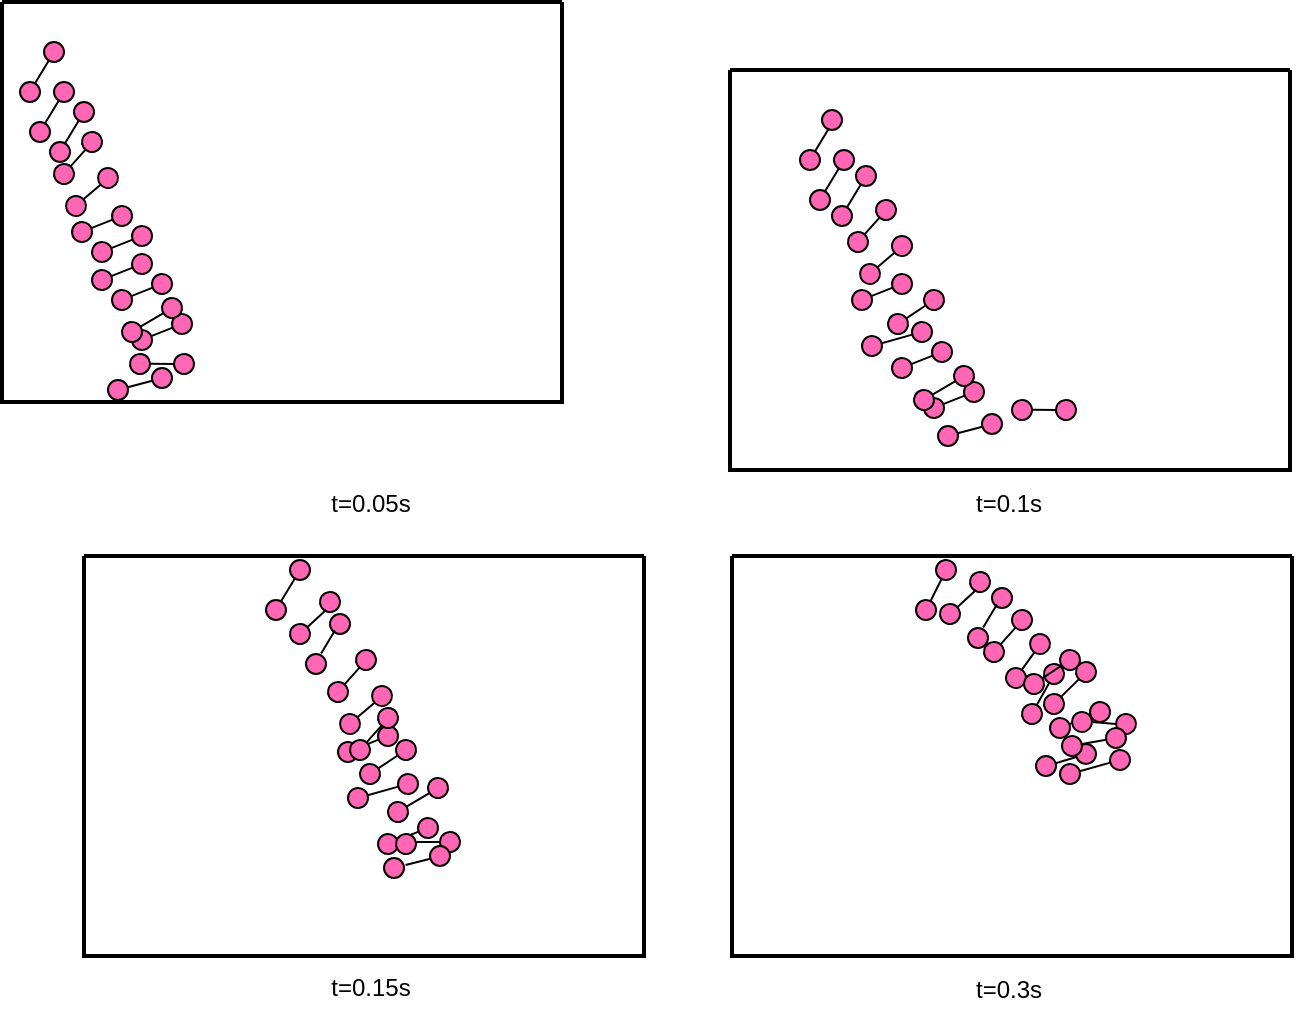 <mxfile version="20.8.3" type="github">
  <diagram id="im9GRIwv_YHFmb2RO8RA" name="第 1 页">
    <mxGraphModel dx="1180" dy="720" grid="0" gridSize="10" guides="1" tooltips="1" connect="1" arrows="1" fold="1" page="1" pageScale="1" pageWidth="827" pageHeight="1169" math="0" shadow="0">
      <root>
        <mxCell id="0" />
        <mxCell id="1" parent="0" />
        <mxCell id="-rISn7PbRb6-R7wNObkJ-123" value="" style="swimlane;startSize=0;strokeWidth=2;" parent="1" vertex="1">
          <mxGeometry x="117" y="523" width="280" height="200" as="geometry">
            <mxRectangle x="120" y="280" width="50" height="40" as="alternateBounds" />
          </mxGeometry>
        </mxCell>
        <mxCell id="-rISn7PbRb6-R7wNObkJ-124" value="" style="group;rotation=40;" parent="-rISn7PbRb6-R7wNObkJ-123" vertex="1" connectable="0">
          <mxGeometry x="142" y="103" width="20" height="30" as="geometry" />
        </mxCell>
        <mxCell id="-rISn7PbRb6-R7wNObkJ-125" value="" style="ellipse;whiteSpace=wrap;html=1;aspect=fixed;fillColor=#FF66B3;rotation=40;" parent="-rISn7PbRb6-R7wNObkJ-124" vertex="1">
          <mxGeometry x="15" y="6" width="10" height="10" as="geometry" />
        </mxCell>
        <mxCell id="-rISn7PbRb6-R7wNObkJ-126" value="" style="ellipse;whiteSpace=wrap;html=1;aspect=fixed;fillColor=#FF66B3;rotation=40;" parent="-rISn7PbRb6-R7wNObkJ-124" vertex="1">
          <mxGeometry x="-10" y="13" width="10" height="10" as="geometry" />
        </mxCell>
        <mxCell id="-rISn7PbRb6-R7wNObkJ-127" value="" style="endArrow=none;html=1;rounded=0;startArrow=none;" parent="-rISn7PbRb6-R7wNObkJ-124" source="-rISn7PbRb6-R7wNObkJ-126" target="-rISn7PbRb6-R7wNObkJ-125" edge="1">
          <mxGeometry width="50" height="50" relative="1" as="geometry">
            <mxPoint x="-33" y="51" as="sourcePoint" />
            <mxPoint x="37" y="44" as="targetPoint" />
          </mxGeometry>
        </mxCell>
        <mxCell id="-rISn7PbRb6-R7wNObkJ-128" value="" style="group;rotation=40;" parent="-rISn7PbRb6-R7wNObkJ-124" vertex="1" connectable="0">
          <mxGeometry x="-10" y="-24" width="20" height="30" as="geometry" />
        </mxCell>
        <mxCell id="-rISn7PbRb6-R7wNObkJ-129" value="" style="ellipse;whiteSpace=wrap;html=1;aspect=fixed;fillColor=#FF66B3;rotation=40;" parent="-rISn7PbRb6-R7wNObkJ-128" vertex="1">
          <mxGeometry x="15" y="6" width="10" height="10" as="geometry" />
        </mxCell>
        <mxCell id="-rISn7PbRb6-R7wNObkJ-130" value="" style="ellipse;whiteSpace=wrap;html=1;aspect=fixed;fillColor=#FF66B3;rotation=40;" parent="-rISn7PbRb6-R7wNObkJ-128" vertex="1">
          <mxGeometry x="-5" y="14" width="10" height="10" as="geometry" />
        </mxCell>
        <mxCell id="-rISn7PbRb6-R7wNObkJ-131" value="" style="endArrow=none;html=1;rounded=0;startArrow=none;" parent="-rISn7PbRb6-R7wNObkJ-128" source="-rISn7PbRb6-R7wNObkJ-130" target="-rISn7PbRb6-R7wNObkJ-129" edge="1">
          <mxGeometry width="50" height="50" relative="1" as="geometry">
            <mxPoint x="-33" y="51" as="sourcePoint" />
            <mxPoint x="37" y="44" as="targetPoint" />
          </mxGeometry>
        </mxCell>
        <mxCell id="-rISn7PbRb6-R7wNObkJ-132" value="" style="group;rotation=20;" parent="-rISn7PbRb6-R7wNObkJ-123" vertex="1" connectable="0">
          <mxGeometry x="131" y="62" width="20" height="30" as="geometry" />
        </mxCell>
        <mxCell id="-rISn7PbRb6-R7wNObkJ-133" value="" style="ellipse;whiteSpace=wrap;html=1;aspect=fixed;fillColor=#FF66B3;rotation=20;" parent="-rISn7PbRb6-R7wNObkJ-132" vertex="1">
          <mxGeometry x="13" y="3" width="10" height="10" as="geometry" />
        </mxCell>
        <mxCell id="-rISn7PbRb6-R7wNObkJ-134" value="" style="ellipse;whiteSpace=wrap;html=1;aspect=fixed;fillColor=#FF66B3;rotation=20;" parent="-rISn7PbRb6-R7wNObkJ-132" vertex="1">
          <mxGeometry x="-3" y="17" width="10" height="10" as="geometry" />
        </mxCell>
        <mxCell id="-rISn7PbRb6-R7wNObkJ-135" value="" style="endArrow=none;html=1;rounded=0;startArrow=none;" parent="-rISn7PbRb6-R7wNObkJ-132" source="-rISn7PbRb6-R7wNObkJ-134" target="-rISn7PbRb6-R7wNObkJ-133" edge="1">
          <mxGeometry width="50" height="50" relative="1" as="geometry">
            <mxPoint x="-18" y="64" as="sourcePoint" />
            <mxPoint x="45" y="33" as="targetPoint" />
          </mxGeometry>
        </mxCell>
        <mxCell id="-rISn7PbRb6-R7wNObkJ-136" value="" style="group;rotation=15;" parent="-rISn7PbRb6-R7wNObkJ-132" vertex="1" connectable="0">
          <mxGeometry x="-7" y="-17" width="20" height="30" as="geometry" />
        </mxCell>
        <mxCell id="-rISn7PbRb6-R7wNObkJ-137" value="" style="ellipse;whiteSpace=wrap;html=1;aspect=fixed;fillColor=#FF66B3;rotation=15;" parent="-rISn7PbRb6-R7wNObkJ-136" vertex="1">
          <mxGeometry x="12" y="2" width="10" height="10" as="geometry" />
        </mxCell>
        <mxCell id="-rISn7PbRb6-R7wNObkJ-138" value="" style="ellipse;whiteSpace=wrap;html=1;aspect=fixed;fillColor=#FF66B3;rotation=15;" parent="-rISn7PbRb6-R7wNObkJ-136" vertex="1">
          <mxGeometry x="-2" y="18" width="10" height="10" as="geometry" />
        </mxCell>
        <mxCell id="-rISn7PbRb6-R7wNObkJ-139" value="" style="endArrow=none;html=1;rounded=0;startArrow=none;" parent="-rISn7PbRb6-R7wNObkJ-136" source="-rISn7PbRb6-R7wNObkJ-138" target="-rISn7PbRb6-R7wNObkJ-137" edge="1">
          <mxGeometry width="50" height="50" relative="1" as="geometry">
            <mxPoint x="-14" y="66" as="sourcePoint" />
            <mxPoint x="47" y="30" as="targetPoint" />
          </mxGeometry>
        </mxCell>
        <mxCell id="-rISn7PbRb6-R7wNObkJ-140" value="" style="group;rotation=90;" parent="-rISn7PbRb6-R7wNObkJ-123" vertex="1" connectable="0">
          <mxGeometry x="112" y="29" width="20" height="30" as="geometry" />
        </mxCell>
        <mxCell id="-rISn7PbRb6-R7wNObkJ-141" value="" style="ellipse;whiteSpace=wrap;html=1;aspect=fixed;fillColor=#FF66B3;rotation=0;" parent="-rISn7PbRb6-R7wNObkJ-140" vertex="1">
          <mxGeometry x="11" width="10" height="10" as="geometry" />
        </mxCell>
        <mxCell id="-rISn7PbRb6-R7wNObkJ-142" value="" style="ellipse;whiteSpace=wrap;html=1;aspect=fixed;fillColor=#FF66B3;rotation=0;" parent="-rISn7PbRb6-R7wNObkJ-140" vertex="1">
          <mxGeometry x="-1" y="20" width="10" height="10" as="geometry" />
        </mxCell>
        <mxCell id="-rISn7PbRb6-R7wNObkJ-143" value="" style="endArrow=none;html=1;rounded=0;startArrow=none;" parent="-rISn7PbRb6-R7wNObkJ-140" edge="1">
          <mxGeometry width="50" height="50" relative="1" as="geometry">
            <mxPoint x="6.572" y="19.713" as="sourcePoint" />
            <mxPoint x="13.428" y="8.287" as="targetPoint" />
          </mxGeometry>
        </mxCell>
        <mxCell id="-rISn7PbRb6-R7wNObkJ-144" value="" style="group;rotation=105;" parent="-rISn7PbRb6-R7wNObkJ-123" vertex="1" connectable="0">
          <mxGeometry x="49" y="1" width="20" height="30" as="geometry" />
        </mxCell>
        <mxCell id="-rISn7PbRb6-R7wNObkJ-145" value="" style="ellipse;whiteSpace=wrap;html=1;aspect=fixed;fillColor=#FF66B3;rotation=15;" parent="-rISn7PbRb6-R7wNObkJ-144" vertex="1">
          <mxGeometry x="69" y="17" width="10" height="10" as="geometry" />
        </mxCell>
        <mxCell id="-rISn7PbRb6-R7wNObkJ-146" value="" style="ellipse;whiteSpace=wrap;html=1;aspect=fixed;fillColor=#FF66B3;rotation=15;" parent="-rISn7PbRb6-R7wNObkJ-144" vertex="1">
          <mxGeometry x="54" y="33" width="10" height="10" as="geometry" />
        </mxCell>
        <mxCell id="-rISn7PbRb6-R7wNObkJ-147" value="" style="endArrow=none;html=1;rounded=0;startArrow=none;" parent="-rISn7PbRb6-R7wNObkJ-144" source="-rISn7PbRb6-R7wNObkJ-146" edge="1">
          <mxGeometry width="50" height="50" relative="1" as="geometry">
            <mxPoint x="43" y="81" as="sourcePoint" />
            <mxPoint x="72" y="26" as="targetPoint" />
          </mxGeometry>
        </mxCell>
        <mxCell id="-rISn7PbRb6-R7wNObkJ-148" value="" style="group;rotation=15;" parent="1" vertex="1" connectable="0">
          <mxGeometry x="252" y="597" width="20" height="30" as="geometry" />
        </mxCell>
        <mxCell id="-rISn7PbRb6-R7wNObkJ-149" value="" style="ellipse;whiteSpace=wrap;html=1;aspect=fixed;fillColor=#FF66B3;rotation=15;" parent="-rISn7PbRb6-R7wNObkJ-148" vertex="1">
          <mxGeometry x="12" y="2" width="10" height="10" as="geometry" />
        </mxCell>
        <mxCell id="-rISn7PbRb6-R7wNObkJ-150" value="" style="ellipse;whiteSpace=wrap;html=1;aspect=fixed;fillColor=#FF66B3;rotation=15;" parent="-rISn7PbRb6-R7wNObkJ-148" vertex="1">
          <mxGeometry x="-2" y="18" width="10" height="10" as="geometry" />
        </mxCell>
        <mxCell id="-rISn7PbRb6-R7wNObkJ-151" value="" style="endArrow=none;html=1;rounded=0;startArrow=none;" parent="-rISn7PbRb6-R7wNObkJ-148" source="-rISn7PbRb6-R7wNObkJ-150" target="-rISn7PbRb6-R7wNObkJ-149" edge="1">
          <mxGeometry width="50" height="50" relative="1" as="geometry">
            <mxPoint x="-14" y="66" as="sourcePoint" />
            <mxPoint x="47" y="30" as="targetPoint" />
          </mxGeometry>
        </mxCell>
        <mxCell id="-rISn7PbRb6-R7wNObkJ-152" value="" style="group;rotation=30;" parent="1" vertex="1" connectable="0">
          <mxGeometry x="259" y="611" width="20" height="30" as="geometry" />
        </mxCell>
        <mxCell id="-rISn7PbRb6-R7wNObkJ-153" value="" style="ellipse;whiteSpace=wrap;html=1;aspect=fixed;fillColor=#FF66B3;rotation=30;" parent="-rISn7PbRb6-R7wNObkJ-152" vertex="1">
          <mxGeometry x="14" y="4" width="10" height="10" as="geometry" />
        </mxCell>
        <mxCell id="-rISn7PbRb6-R7wNObkJ-154" value="" style="ellipse;whiteSpace=wrap;html=1;aspect=fixed;fillColor=#FF66B3;rotation=30;" parent="-rISn7PbRb6-R7wNObkJ-152" vertex="1">
          <mxGeometry x="-4" y="16" width="10" height="10" as="geometry" />
        </mxCell>
        <mxCell id="-rISn7PbRb6-R7wNObkJ-155" value="" style="endArrow=none;html=1;rounded=0;startArrow=none;" parent="-rISn7PbRb6-R7wNObkJ-152" source="-rISn7PbRb6-R7wNObkJ-154" target="-rISn7PbRb6-R7wNObkJ-153" edge="1">
          <mxGeometry width="50" height="50" relative="1" as="geometry">
            <mxPoint x="-26" y="58" as="sourcePoint" />
            <mxPoint x="42" y="39" as="targetPoint" />
          </mxGeometry>
        </mxCell>
        <mxCell id="-rISn7PbRb6-R7wNObkJ-156" value="" style="group;rotation=40;" parent="1" vertex="1" connectable="0">
          <mxGeometry x="210" y="648" width="20" height="56" as="geometry" />
        </mxCell>
        <mxCell id="-rISn7PbRb6-R7wNObkJ-157" value="" style="ellipse;whiteSpace=wrap;html=1;aspect=fixed;fillColor=#FF66B3;rotation=40;" parent="-rISn7PbRb6-R7wNObkJ-156" vertex="1">
          <mxGeometry x="74" y="6" width="10" height="10" as="geometry" />
        </mxCell>
        <mxCell id="-rISn7PbRb6-R7wNObkJ-158" value="" style="ellipse;whiteSpace=wrap;html=1;aspect=fixed;fillColor=#FF66B3;rotation=40;" parent="-rISn7PbRb6-R7wNObkJ-156" vertex="1">
          <mxGeometry x="54" y="14" width="10" height="10" as="geometry" />
        </mxCell>
        <mxCell id="-rISn7PbRb6-R7wNObkJ-159" value="" style="endArrow=none;html=1;rounded=0;startArrow=none;" parent="-rISn7PbRb6-R7wNObkJ-156" source="-rISn7PbRb6-R7wNObkJ-158" target="-rISn7PbRb6-R7wNObkJ-157" edge="1">
          <mxGeometry width="50" height="50" relative="1" as="geometry">
            <mxPoint x="26" y="51" as="sourcePoint" />
            <mxPoint x="96" y="44" as="targetPoint" />
          </mxGeometry>
        </mxCell>
        <mxCell id="-rISn7PbRb6-R7wNObkJ-160" value="" style="group;rotation=60;" parent="-rISn7PbRb6-R7wNObkJ-156" vertex="1" connectable="0">
          <mxGeometry x="42" y="3" width="20" height="40" as="geometry" />
        </mxCell>
        <mxCell id="-rISn7PbRb6-R7wNObkJ-161" value="" style="ellipse;whiteSpace=wrap;html=1;aspect=fixed;fillColor=#FF66B3;rotation=60;" parent="-rISn7PbRb6-R7wNObkJ-160" vertex="1">
          <mxGeometry x="43" y="10" width="10" height="10" as="geometry" />
        </mxCell>
        <mxCell id="-rISn7PbRb6-R7wNObkJ-162" value="" style="ellipse;whiteSpace=wrap;html=1;aspect=fixed;fillColor=#FF66B3;rotation=60;" parent="-rISn7PbRb6-R7wNObkJ-160" vertex="1">
          <mxGeometry x="21" y="11" width="10" height="10" as="geometry" />
        </mxCell>
        <mxCell id="-rISn7PbRb6-R7wNObkJ-163" value="" style="endArrow=none;html=1;rounded=0;startArrow=none;" parent="-rISn7PbRb6-R7wNObkJ-160" edge="1">
          <mxGeometry width="50" height="50" relative="1" as="geometry">
            <mxPoint x="31.0" y="14.978" as="sourcePoint" />
            <mxPoint x="43.0" y="14.994" as="targetPoint" />
          </mxGeometry>
        </mxCell>
        <mxCell id="-rISn7PbRb6-R7wNObkJ-164" value="" style="group;rotation=135;" parent="-rISn7PbRb6-R7wNObkJ-160" vertex="1" connectable="0">
          <mxGeometry x="-11" y="10" width="20" height="30" as="geometry" />
        </mxCell>
        <mxCell id="-rISn7PbRb6-R7wNObkJ-165" value="" style="ellipse;whiteSpace=wrap;html=1;aspect=fixed;fillColor=#FF66B3;rotation=45;" parent="-rISn7PbRb6-R7wNObkJ-164" vertex="1">
          <mxGeometry x="49" y="7" width="10" height="10" as="geometry" />
        </mxCell>
        <mxCell id="-rISn7PbRb6-R7wNObkJ-166" value="" style="ellipse;whiteSpace=wrap;html=1;aspect=fixed;fillColor=#FF66B3;rotation=45;" parent="-rISn7PbRb6-R7wNObkJ-164" vertex="1">
          <mxGeometry x="26" y="13" width="10" height="10" as="geometry" />
        </mxCell>
        <mxCell id="-rISn7PbRb6-R7wNObkJ-167" value="" style="endArrow=none;html=1;rounded=0;startArrow=none;" parent="-rISn7PbRb6-R7wNObkJ-164" target="-rISn7PbRb6-R7wNObkJ-165" edge="1">
          <mxGeometry width="50" height="50" relative="1" as="geometry">
            <mxPoint x="36.783" y="16.544" as="sourcePoint" />
            <mxPoint x="67" y="46" as="targetPoint" />
          </mxGeometry>
        </mxCell>
        <mxCell id="-rISn7PbRb6-R7wNObkJ-168" value="" style="group;rotation=120;" parent="-rISn7PbRb6-R7wNObkJ-156" vertex="1" connectable="0">
          <mxGeometry x="64" y="-18" width="20" height="30" as="geometry" />
        </mxCell>
        <mxCell id="-rISn7PbRb6-R7wNObkJ-169" value="" style="ellipse;whiteSpace=wrap;html=1;aspect=fixed;fillColor=#FF66B3;rotation=30;" parent="-rISn7PbRb6-R7wNObkJ-168" vertex="1">
          <mxGeometry x="15" y="4" width="10" height="10" as="geometry" />
        </mxCell>
        <mxCell id="-rISn7PbRb6-R7wNObkJ-170" value="" style="ellipse;whiteSpace=wrap;html=1;aspect=fixed;fillColor=#FF66B3;rotation=30;" parent="-rISn7PbRb6-R7wNObkJ-168" vertex="1">
          <mxGeometry x="-5" y="16" width="10" height="10" as="geometry" />
        </mxCell>
        <mxCell id="-rISn7PbRb6-R7wNObkJ-171" value="" style="endArrow=none;html=1;rounded=0;startArrow=none;" parent="-rISn7PbRb6-R7wNObkJ-168" source="-rISn7PbRb6-R7wNObkJ-170" target="-rISn7PbRb6-R7wNObkJ-169" edge="1">
          <mxGeometry width="50" height="50" relative="1" as="geometry">
            <mxPoint x="-26" y="58" as="sourcePoint" />
            <mxPoint x="41" y="39" as="targetPoint" />
          </mxGeometry>
        </mxCell>
        <mxCell id="-rISn7PbRb6-R7wNObkJ-172" value="" style="group;rotation=90;" parent="1" vertex="1" connectable="0">
          <mxGeometry x="209" y="525" width="20" height="30" as="geometry" />
        </mxCell>
        <mxCell id="-rISn7PbRb6-R7wNObkJ-173" value="" style="ellipse;whiteSpace=wrap;html=1;aspect=fixed;fillColor=#FF66B3;rotation=0;" parent="-rISn7PbRb6-R7wNObkJ-172" vertex="1">
          <mxGeometry x="11" width="10" height="10" as="geometry" />
        </mxCell>
        <mxCell id="-rISn7PbRb6-R7wNObkJ-174" value="" style="ellipse;whiteSpace=wrap;html=1;aspect=fixed;fillColor=#FF66B3;rotation=0;" parent="-rISn7PbRb6-R7wNObkJ-172" vertex="1">
          <mxGeometry x="-1" y="20" width="10" height="10" as="geometry" />
        </mxCell>
        <mxCell id="-rISn7PbRb6-R7wNObkJ-175" value="" style="endArrow=none;html=1;rounded=0;startArrow=none;" parent="-rISn7PbRb6-R7wNObkJ-172" source="-rISn7PbRb6-R7wNObkJ-174" target="-rISn7PbRb6-R7wNObkJ-173" edge="1">
          <mxGeometry width="50" height="50" relative="1" as="geometry">
            <mxPoint y="70" as="sourcePoint" />
            <mxPoint x="49" y="20" as="targetPoint" />
          </mxGeometry>
        </mxCell>
        <mxCell id="-rISn7PbRb6-R7wNObkJ-233" value="" style="swimlane;startSize=0;strokeWidth=2;" parent="1" vertex="1">
          <mxGeometry x="441" y="523" width="280" height="200" as="geometry">
            <mxRectangle x="120" y="280" width="50" height="40" as="alternateBounds" />
          </mxGeometry>
        </mxCell>
        <mxCell id="-rISn7PbRb6-R7wNObkJ-234" value="" style="group;rotation=40;" parent="-rISn7PbRb6-R7wNObkJ-233" vertex="1" connectable="0">
          <mxGeometry x="174" y="91" width="20" height="30" as="geometry" />
        </mxCell>
        <mxCell id="-rISn7PbRb6-R7wNObkJ-235" value="" style="ellipse;whiteSpace=wrap;html=1;aspect=fixed;fillColor=#FF66B3;rotation=40;" parent="-rISn7PbRb6-R7wNObkJ-234" vertex="1">
          <mxGeometry x="15" y="6" width="10" height="10" as="geometry" />
        </mxCell>
        <mxCell id="-rISn7PbRb6-R7wNObkJ-236" value="" style="ellipse;whiteSpace=wrap;html=1;aspect=fixed;fillColor=#FF66B3;rotation=40;" parent="-rISn7PbRb6-R7wNObkJ-234" vertex="1">
          <mxGeometry x="-10" y="13" width="10" height="10" as="geometry" />
        </mxCell>
        <mxCell id="-rISn7PbRb6-R7wNObkJ-237" value="" style="endArrow=none;html=1;rounded=0;startArrow=none;" parent="-rISn7PbRb6-R7wNObkJ-234" source="-rISn7PbRb6-R7wNObkJ-236" target="-rISn7PbRb6-R7wNObkJ-235" edge="1">
          <mxGeometry width="50" height="50" relative="1" as="geometry">
            <mxPoint x="-33" y="51" as="sourcePoint" />
            <mxPoint x="37" y="44" as="targetPoint" />
          </mxGeometry>
        </mxCell>
        <mxCell id="-rISn7PbRb6-R7wNObkJ-238" value="" style="group;rotation=40;" parent="-rISn7PbRb6-R7wNObkJ-234" vertex="1" connectable="0">
          <mxGeometry x="-10" y="-24" width="20" height="30" as="geometry" />
        </mxCell>
        <mxCell id="-rISn7PbRb6-R7wNObkJ-239" value="" style="ellipse;whiteSpace=wrap;html=1;aspect=fixed;fillColor=#FF66B3;rotation=40;" parent="-rISn7PbRb6-R7wNObkJ-238" vertex="1">
          <mxGeometry x="15" y="6" width="10" height="10" as="geometry" />
        </mxCell>
        <mxCell id="-rISn7PbRb6-R7wNObkJ-240" value="" style="ellipse;whiteSpace=wrap;html=1;aspect=fixed;fillColor=#FF66B3;rotation=40;" parent="-rISn7PbRb6-R7wNObkJ-238" vertex="1">
          <mxGeometry x="-5" y="14" width="10" height="10" as="geometry" />
        </mxCell>
        <mxCell id="-rISn7PbRb6-R7wNObkJ-241" value="" style="endArrow=none;html=1;rounded=0;startArrow=none;" parent="-rISn7PbRb6-R7wNObkJ-238" source="-rISn7PbRb6-R7wNObkJ-240" target="-rISn7PbRb6-R7wNObkJ-239" edge="1">
          <mxGeometry width="50" height="50" relative="1" as="geometry">
            <mxPoint x="-33" y="51" as="sourcePoint" />
            <mxPoint x="37" y="44" as="targetPoint" />
          </mxGeometry>
        </mxCell>
        <mxCell id="-rISn7PbRb6-R7wNObkJ-242" value="" style="group;rotation=20;" parent="-rISn7PbRb6-R7wNObkJ-233" vertex="1" connectable="0">
          <mxGeometry x="133" y="43" width="20" height="30" as="geometry" />
        </mxCell>
        <mxCell id="-rISn7PbRb6-R7wNObkJ-243" value="" style="ellipse;whiteSpace=wrap;html=1;aspect=fixed;fillColor=#FF66B3;rotation=20;" parent="-rISn7PbRb6-R7wNObkJ-242" vertex="1">
          <mxGeometry x="16" y="-4" width="10" height="10" as="geometry" />
        </mxCell>
        <mxCell id="-rISn7PbRb6-R7wNObkJ-244" value="" style="ellipse;whiteSpace=wrap;html=1;aspect=fixed;fillColor=#FF66B3;rotation=20;" parent="-rISn7PbRb6-R7wNObkJ-242" vertex="1">
          <mxGeometry x="4" y="13" width="10" height="10" as="geometry" />
        </mxCell>
        <mxCell id="-rISn7PbRb6-R7wNObkJ-245" value="" style="endArrow=none;html=1;rounded=0;startArrow=none;" parent="-rISn7PbRb6-R7wNObkJ-242" source="-rISn7PbRb6-R7wNObkJ-244" target="-rISn7PbRb6-R7wNObkJ-243" edge="1">
          <mxGeometry width="50" height="50" relative="1" as="geometry">
            <mxPoint x="-18" y="64" as="sourcePoint" />
            <mxPoint x="45" y="33" as="targetPoint" />
          </mxGeometry>
        </mxCell>
        <mxCell id="-rISn7PbRb6-R7wNObkJ-246" value="" style="group;rotation=15;" parent="-rISn7PbRb6-R7wNObkJ-242" vertex="1" connectable="0">
          <mxGeometry x="-5" y="-18" width="20" height="30" as="geometry" />
        </mxCell>
        <mxCell id="-rISn7PbRb6-R7wNObkJ-247" value="" style="ellipse;whiteSpace=wrap;html=1;aspect=fixed;fillColor=#FF66B3;rotation=15;" parent="-rISn7PbRb6-R7wNObkJ-246" vertex="1">
          <mxGeometry x="12" y="2" width="10" height="10" as="geometry" />
        </mxCell>
        <mxCell id="-rISn7PbRb6-R7wNObkJ-248" value="" style="ellipse;whiteSpace=wrap;html=1;aspect=fixed;fillColor=#FF66B3;rotation=15;" parent="-rISn7PbRb6-R7wNObkJ-246" vertex="1">
          <mxGeometry x="-2" y="18" width="10" height="10" as="geometry" />
        </mxCell>
        <mxCell id="-rISn7PbRb6-R7wNObkJ-249" value="" style="endArrow=none;html=1;rounded=0;startArrow=none;" parent="-rISn7PbRb6-R7wNObkJ-246" source="-rISn7PbRb6-R7wNObkJ-248" target="-rISn7PbRb6-R7wNObkJ-247" edge="1">
          <mxGeometry width="50" height="50" relative="1" as="geometry">
            <mxPoint x="-14" y="66" as="sourcePoint" />
            <mxPoint x="47" y="30" as="targetPoint" />
          </mxGeometry>
        </mxCell>
        <mxCell id="-rISn7PbRb6-R7wNObkJ-250" value="" style="group;rotation=90;" parent="-rISn7PbRb6-R7wNObkJ-233" vertex="1" connectable="0">
          <mxGeometry x="119" y="16" width="20" height="30" as="geometry" />
        </mxCell>
        <mxCell id="-rISn7PbRb6-R7wNObkJ-251" value="" style="ellipse;whiteSpace=wrap;html=1;aspect=fixed;fillColor=#FF66B3;rotation=0;" parent="-rISn7PbRb6-R7wNObkJ-250" vertex="1">
          <mxGeometry x="11" width="10" height="10" as="geometry" />
        </mxCell>
        <mxCell id="-rISn7PbRb6-R7wNObkJ-252" value="" style="ellipse;whiteSpace=wrap;html=1;aspect=fixed;fillColor=#FF66B3;rotation=0;" parent="-rISn7PbRb6-R7wNObkJ-250" vertex="1">
          <mxGeometry x="-1" y="20" width="10" height="10" as="geometry" />
        </mxCell>
        <mxCell id="-rISn7PbRb6-R7wNObkJ-253" value="" style="endArrow=none;html=1;rounded=0;startArrow=none;" parent="-rISn7PbRb6-R7wNObkJ-250" edge="1">
          <mxGeometry width="50" height="50" relative="1" as="geometry">
            <mxPoint x="6.572" y="19.713" as="sourcePoint" />
            <mxPoint x="13.428" y="8.287" as="targetPoint" />
          </mxGeometry>
        </mxCell>
        <mxCell id="-rISn7PbRb6-R7wNObkJ-254" value="" style="group;rotation=105;" parent="-rISn7PbRb6-R7wNObkJ-233" vertex="1" connectable="0">
          <mxGeometry x="50" y="-9" width="20" height="30" as="geometry" />
        </mxCell>
        <mxCell id="-rISn7PbRb6-R7wNObkJ-255" value="" style="ellipse;whiteSpace=wrap;html=1;aspect=fixed;fillColor=#FF66B3;rotation=15;" parent="-rISn7PbRb6-R7wNObkJ-254" vertex="1">
          <mxGeometry x="69" y="17" width="10" height="10" as="geometry" />
        </mxCell>
        <mxCell id="-rISn7PbRb6-R7wNObkJ-256" value="" style="ellipse;whiteSpace=wrap;html=1;aspect=fixed;fillColor=#FF66B3;rotation=15;" parent="-rISn7PbRb6-R7wNObkJ-254" vertex="1">
          <mxGeometry x="54" y="33" width="10" height="10" as="geometry" />
        </mxCell>
        <mxCell id="-rISn7PbRb6-R7wNObkJ-257" value="" style="endArrow=none;html=1;rounded=0;startArrow=none;" parent="-rISn7PbRb6-R7wNObkJ-254" source="-rISn7PbRb6-R7wNObkJ-256" edge="1">
          <mxGeometry width="50" height="50" relative="1" as="geometry">
            <mxPoint x="43" y="81" as="sourcePoint" />
            <mxPoint x="72" y="26" as="targetPoint" />
          </mxGeometry>
        </mxCell>
        <mxCell id="-rISn7PbRb6-R7wNObkJ-258" value="" style="group;rotation=15;" parent="1" vertex="1" connectable="0">
          <mxGeometry x="574" y="595" width="20" height="30" as="geometry" />
        </mxCell>
        <mxCell id="-rISn7PbRb6-R7wNObkJ-259" value="" style="ellipse;whiteSpace=wrap;html=1;aspect=fixed;fillColor=#FF66B3;rotation=15;" parent="-rISn7PbRb6-R7wNObkJ-258" vertex="1">
          <mxGeometry x="12" y="2" width="10" height="10" as="geometry" />
        </mxCell>
        <mxCell id="-rISn7PbRb6-R7wNObkJ-260" value="" style="ellipse;whiteSpace=wrap;html=1;aspect=fixed;fillColor=#FF66B3;rotation=15;" parent="-rISn7PbRb6-R7wNObkJ-258" vertex="1">
          <mxGeometry x="23" y="-18" width="10" height="10" as="geometry" />
        </mxCell>
        <mxCell id="-rISn7PbRb6-R7wNObkJ-261" value="" style="endArrow=none;html=1;rounded=0;startArrow=none;" parent="-rISn7PbRb6-R7wNObkJ-258" source="-rISn7PbRb6-R7wNObkJ-260" target="-rISn7PbRb6-R7wNObkJ-259" edge="1">
          <mxGeometry width="50" height="50" relative="1" as="geometry">
            <mxPoint x="-14" y="66" as="sourcePoint" />
            <mxPoint x="47" y="30" as="targetPoint" />
          </mxGeometry>
        </mxCell>
        <mxCell id="-rISn7PbRb6-R7wNObkJ-262" value="" style="group;rotation=30;" parent="1" vertex="1" connectable="0">
          <mxGeometry x="591" y="566" width="20" height="30" as="geometry" />
        </mxCell>
        <mxCell id="-rISn7PbRb6-R7wNObkJ-263" value="" style="ellipse;whiteSpace=wrap;html=1;aspect=fixed;fillColor=#FF66B3;rotation=30;" parent="-rISn7PbRb6-R7wNObkJ-262" vertex="1">
          <mxGeometry x="14" y="4" width="10" height="10" as="geometry" />
        </mxCell>
        <mxCell id="-rISn7PbRb6-R7wNObkJ-264" value="" style="ellipse;whiteSpace=wrap;html=1;aspect=fixed;fillColor=#FF66B3;rotation=30;" parent="-rISn7PbRb6-R7wNObkJ-262" vertex="1">
          <mxGeometry x="-4" y="16" width="10" height="10" as="geometry" />
        </mxCell>
        <mxCell id="-rISn7PbRb6-R7wNObkJ-265" value="" style="endArrow=none;html=1;rounded=0;startArrow=none;" parent="-rISn7PbRb6-R7wNObkJ-262" source="-rISn7PbRb6-R7wNObkJ-264" target="-rISn7PbRb6-R7wNObkJ-263" edge="1">
          <mxGeometry width="50" height="50" relative="1" as="geometry">
            <mxPoint x="-26" y="58" as="sourcePoint" />
            <mxPoint x="42" y="39" as="targetPoint" />
          </mxGeometry>
        </mxCell>
        <mxCell id="-rISn7PbRb6-R7wNObkJ-266" value="" style="group;rotation=45;" parent="1" vertex="1" connectable="0">
          <mxGeometry x="538" y="605" width="20" height="56" as="geometry" />
        </mxCell>
        <mxCell id="-rISn7PbRb6-R7wNObkJ-267" value="" style="ellipse;whiteSpace=wrap;html=1;aspect=fixed;fillColor=#FF66B3;rotation=45;" parent="-rISn7PbRb6-R7wNObkJ-266" vertex="1">
          <mxGeometry x="75" y="12" width="10" height="10" as="geometry" />
        </mxCell>
        <mxCell id="-rISn7PbRb6-R7wNObkJ-268" value="" style="ellipse;whiteSpace=wrap;html=1;aspect=fixed;fillColor=#FF66B3;rotation=45;" parent="-rISn7PbRb6-R7wNObkJ-266" vertex="1">
          <mxGeometry x="55" y="18" width="10" height="10" as="geometry" />
        </mxCell>
        <mxCell id="-rISn7PbRb6-R7wNObkJ-269" value="" style="endArrow=none;html=1;rounded=0;startArrow=none;" parent="-rISn7PbRb6-R7wNObkJ-266" source="-rISn7PbRb6-R7wNObkJ-268" target="-rISn7PbRb6-R7wNObkJ-267" edge="1">
          <mxGeometry width="50" height="50" relative="1" as="geometry">
            <mxPoint x="24" y="52" as="sourcePoint" />
            <mxPoint x="94" y="51" as="targetPoint" />
          </mxGeometry>
        </mxCell>
        <mxCell id="-rISn7PbRb6-R7wNObkJ-270" value="" style="group;rotation=65;" parent="-rISn7PbRb6-R7wNObkJ-266" vertex="1" connectable="0">
          <mxGeometry x="52" y="-16" width="20" height="40" as="geometry" />
        </mxCell>
        <mxCell id="-rISn7PbRb6-R7wNObkJ-271" value="" style="ellipse;whiteSpace=wrap;html=1;aspect=fixed;fillColor=#FF66B3;rotation=65;" parent="-rISn7PbRb6-R7wNObkJ-270" vertex="1">
          <mxGeometry x="43" y="13" width="10" height="10" as="geometry" />
        </mxCell>
        <mxCell id="-rISn7PbRb6-R7wNObkJ-272" value="" style="ellipse;whiteSpace=wrap;html=1;aspect=fixed;fillColor=#FF66B3;rotation=65;" parent="-rISn7PbRb6-R7wNObkJ-270" vertex="1">
          <mxGeometry x="21" y="12" width="10" height="10" as="geometry" />
        </mxCell>
        <mxCell id="-rISn7PbRb6-R7wNObkJ-273" value="" style="endArrow=none;html=1;rounded=0;startArrow=none;" parent="-rISn7PbRb6-R7wNObkJ-270" edge="1">
          <mxGeometry width="50" height="50" relative="1" as="geometry">
            <mxPoint x="31" y="17" as="sourcePoint" />
            <mxPoint x="43" y="18" as="targetPoint" />
          </mxGeometry>
        </mxCell>
        <mxCell id="-rISn7PbRb6-R7wNObkJ-274" value="" style="group;rotation=140;" parent="-rISn7PbRb6-R7wNObkJ-270" vertex="1" connectable="0">
          <mxGeometry x="-11" y="9" width="20" height="30" as="geometry" />
        </mxCell>
        <mxCell id="-rISn7PbRb6-R7wNObkJ-275" value="" style="ellipse;whiteSpace=wrap;html=1;aspect=fixed;fillColor=#FF66B3;rotation=50;" parent="-rISn7PbRb6-R7wNObkJ-274" vertex="1">
          <mxGeometry x="49" y="11" width="10" height="10" as="geometry" />
        </mxCell>
        <mxCell id="-rISn7PbRb6-R7wNObkJ-276" value="" style="ellipse;whiteSpace=wrap;html=1;aspect=fixed;fillColor=#FF66B3;rotation=50;" parent="-rISn7PbRb6-R7wNObkJ-274" vertex="1">
          <mxGeometry x="27" y="15" width="10" height="10" as="geometry" />
        </mxCell>
        <mxCell id="-rISn7PbRb6-R7wNObkJ-277" value="" style="endArrow=none;html=1;rounded=0;startArrow=none;" parent="-rISn7PbRb6-R7wNObkJ-274" target="-rISn7PbRb6-R7wNObkJ-275" edge="1">
          <mxGeometry width="50" height="50" relative="1" as="geometry">
            <mxPoint x="37" y="19" as="sourcePoint" />
            <mxPoint x="63" y="51" as="targetPoint" />
          </mxGeometry>
        </mxCell>
        <mxCell id="-rISn7PbRb6-R7wNObkJ-278" value="" style="group;rotation=105;" parent="-rISn7PbRb6-R7wNObkJ-266" vertex="1" connectable="0">
          <mxGeometry x="62" y="-31" width="20" height="30" as="geometry" />
        </mxCell>
        <mxCell id="-rISn7PbRb6-R7wNObkJ-279" value="" style="ellipse;whiteSpace=wrap;html=1;aspect=fixed;fillColor=#FF66B3;rotation=15;" parent="-rISn7PbRb6-R7wNObkJ-278" vertex="1">
          <mxGeometry x="13" y="2" width="10" height="10" as="geometry" />
        </mxCell>
        <mxCell id="-rISn7PbRb6-R7wNObkJ-280" value="" style="ellipse;whiteSpace=wrap;html=1;aspect=fixed;fillColor=#FF66B3;rotation=15;" parent="-rISn7PbRb6-R7wNObkJ-278" vertex="1">
          <mxGeometry x="-3" y="18" width="10" height="10" as="geometry" />
        </mxCell>
        <mxCell id="-rISn7PbRb6-R7wNObkJ-281" value="" style="endArrow=none;html=1;rounded=0;startArrow=none;" parent="-rISn7PbRb6-R7wNObkJ-278" source="-rISn7PbRb6-R7wNObkJ-280" target="-rISn7PbRb6-R7wNObkJ-279" edge="1">
          <mxGeometry width="50" height="50" relative="1" as="geometry">
            <mxPoint x="-14" y="66" as="sourcePoint" />
            <mxPoint x="46" y="30" as="targetPoint" />
          </mxGeometry>
        </mxCell>
        <mxCell id="-rISn7PbRb6-R7wNObkJ-282" value="" style="group;rotation=85;" parent="1" vertex="1" connectable="0">
          <mxGeometry x="533" y="525" width="20" height="30" as="geometry" />
        </mxCell>
        <mxCell id="-rISn7PbRb6-R7wNObkJ-283" value="" style="ellipse;whiteSpace=wrap;html=1;aspect=fixed;fillColor=#FF66B3;rotation=-5;" parent="-rISn7PbRb6-R7wNObkJ-282" vertex="1">
          <mxGeometry x="10" width="10" height="10" as="geometry" />
        </mxCell>
        <mxCell id="-rISn7PbRb6-R7wNObkJ-284" value="" style="ellipse;whiteSpace=wrap;html=1;aspect=fixed;fillColor=#FF66B3;rotation=-5;" parent="-rISn7PbRb6-R7wNObkJ-282" vertex="1">
          <mxGeometry y="20" width="10" height="10" as="geometry" />
        </mxCell>
        <mxCell id="-rISn7PbRb6-R7wNObkJ-285" value="" style="endArrow=none;html=1;rounded=0;startArrow=none;" parent="-rISn7PbRb6-R7wNObkJ-282" source="-rISn7PbRb6-R7wNObkJ-284" target="-rISn7PbRb6-R7wNObkJ-283" edge="1">
          <mxGeometry width="50" height="50" relative="1" as="geometry">
            <mxPoint x="5" y="71" as="sourcePoint" />
            <mxPoint x="49" y="17" as="targetPoint" />
          </mxGeometry>
        </mxCell>
        <mxCell id="-rISn7PbRb6-R7wNObkJ-286" value="t=0.05s" style="text;html=1;align=center;verticalAlign=middle;resizable=0;points=[];autosize=1;strokeColor=none;fillColor=none;" parent="1" vertex="1">
          <mxGeometry x="230" y="482" width="60" height="30" as="geometry" />
        </mxCell>
        <mxCell id="-rISn7PbRb6-R7wNObkJ-287" value="t=0.1s" style="text;html=1;align=center;verticalAlign=middle;resizable=0;points=[];autosize=1;strokeColor=none;fillColor=none;" parent="1" vertex="1">
          <mxGeometry x="549" y="482" width="60" height="30" as="geometry" />
        </mxCell>
        <mxCell id="-rISn7PbRb6-R7wNObkJ-288" value="t=0.15s" style="text;html=1;align=center;verticalAlign=middle;resizable=0;points=[];autosize=1;strokeColor=none;fillColor=none;" parent="1" vertex="1">
          <mxGeometry x="230" y="724" width="60" height="30" as="geometry" />
        </mxCell>
        <mxCell id="-rISn7PbRb6-R7wNObkJ-289" value="t=0.3s" style="text;html=1;align=center;verticalAlign=middle;resizable=0;points=[];autosize=1;strokeColor=none;fillColor=none;" parent="1" vertex="1">
          <mxGeometry x="549" y="725" width="60" height="30" as="geometry" />
        </mxCell>
        <mxCell id="qNf5Lc8sicrPvdn472ly-1" value="" style="group" vertex="1" connectable="0" parent="1">
          <mxGeometry x="76" y="246" width="280" height="205.877" as="geometry" />
        </mxCell>
        <mxCell id="-rISn7PbRb6-R7wNObkJ-4" value="" style="swimlane;startSize=0;strokeWidth=2;" parent="qNf5Lc8sicrPvdn472ly-1" vertex="1">
          <mxGeometry width="280" height="200" as="geometry">
            <mxRectangle x="120" y="280" width="50" height="40" as="alternateBounds" />
          </mxGeometry>
        </mxCell>
        <mxCell id="-rISn7PbRb6-R7wNObkJ-17" value="" style="group;rotation=40;" parent="-rISn7PbRb6-R7wNObkJ-4" vertex="1" connectable="0">
          <mxGeometry x="50" y="120" width="20" height="30" as="geometry" />
        </mxCell>
        <mxCell id="-rISn7PbRb6-R7wNObkJ-7" value="" style="ellipse;whiteSpace=wrap;html=1;aspect=fixed;fillColor=#FF66B3;rotation=40;" parent="-rISn7PbRb6-R7wNObkJ-17" vertex="1">
          <mxGeometry x="15" y="6" width="10" height="10" as="geometry" />
        </mxCell>
        <mxCell id="-rISn7PbRb6-R7wNObkJ-5" value="" style="ellipse;whiteSpace=wrap;html=1;aspect=fixed;fillColor=#FF66B3;rotation=40;" parent="-rISn7PbRb6-R7wNObkJ-17" vertex="1">
          <mxGeometry x="-5" y="14" width="10" height="10" as="geometry" />
        </mxCell>
        <mxCell id="-rISn7PbRb6-R7wNObkJ-6" value="" style="endArrow=none;html=1;rounded=0;startArrow=none;" parent="-rISn7PbRb6-R7wNObkJ-17" source="-rISn7PbRb6-R7wNObkJ-5" target="-rISn7PbRb6-R7wNObkJ-7" edge="1">
          <mxGeometry width="50" height="50" relative="1" as="geometry">
            <mxPoint x="-33" y="51" as="sourcePoint" />
            <mxPoint x="37" y="44" as="targetPoint" />
          </mxGeometry>
        </mxCell>
        <mxCell id="-rISn7PbRb6-R7wNObkJ-26" value="" style="group;rotation=40;" parent="-rISn7PbRb6-R7wNObkJ-17" vertex="1" connectable="0">
          <mxGeometry x="-10" y="-24" width="20" height="30" as="geometry" />
        </mxCell>
        <mxCell id="-rISn7PbRb6-R7wNObkJ-27" value="" style="ellipse;whiteSpace=wrap;html=1;aspect=fixed;fillColor=#FF66B3;rotation=40;" parent="-rISn7PbRb6-R7wNObkJ-26" vertex="1">
          <mxGeometry x="15" y="6" width="10" height="10" as="geometry" />
        </mxCell>
        <mxCell id="-rISn7PbRb6-R7wNObkJ-28" value="" style="ellipse;whiteSpace=wrap;html=1;aspect=fixed;fillColor=#FF66B3;rotation=40;" parent="-rISn7PbRb6-R7wNObkJ-26" vertex="1">
          <mxGeometry x="-5" y="14" width="10" height="10" as="geometry" />
        </mxCell>
        <mxCell id="-rISn7PbRb6-R7wNObkJ-29" value="" style="endArrow=none;html=1;rounded=0;startArrow=none;" parent="-rISn7PbRb6-R7wNObkJ-26" source="-rISn7PbRb6-R7wNObkJ-28" target="-rISn7PbRb6-R7wNObkJ-27" edge="1">
          <mxGeometry width="50" height="50" relative="1" as="geometry">
            <mxPoint x="-33" y="51" as="sourcePoint" />
            <mxPoint x="37" y="44" as="targetPoint" />
          </mxGeometry>
        </mxCell>
        <mxCell id="-rISn7PbRb6-R7wNObkJ-37" value="" style="group;rotation=20;" parent="-rISn7PbRb6-R7wNObkJ-4" vertex="1" connectable="0">
          <mxGeometry x="35" y="80" width="20" height="30" as="geometry" />
        </mxCell>
        <mxCell id="-rISn7PbRb6-R7wNObkJ-38" value="" style="ellipse;whiteSpace=wrap;html=1;aspect=fixed;fillColor=#FF66B3;rotation=20;" parent="-rISn7PbRb6-R7wNObkJ-37" vertex="1">
          <mxGeometry x="13" y="3" width="10" height="10" as="geometry" />
        </mxCell>
        <mxCell id="-rISn7PbRb6-R7wNObkJ-39" value="" style="ellipse;whiteSpace=wrap;html=1;aspect=fixed;fillColor=#FF66B3;rotation=20;" parent="-rISn7PbRb6-R7wNObkJ-37" vertex="1">
          <mxGeometry x="-3" y="17" width="10" height="10" as="geometry" />
        </mxCell>
        <mxCell id="-rISn7PbRb6-R7wNObkJ-40" value="" style="endArrow=none;html=1;rounded=0;startArrow=none;" parent="-rISn7PbRb6-R7wNObkJ-37" source="-rISn7PbRb6-R7wNObkJ-39" target="-rISn7PbRb6-R7wNObkJ-38" edge="1">
          <mxGeometry width="50" height="50" relative="1" as="geometry">
            <mxPoint x="-18" y="64" as="sourcePoint" />
            <mxPoint x="45" y="33" as="targetPoint" />
          </mxGeometry>
        </mxCell>
        <mxCell id="-rISn7PbRb6-R7wNObkJ-41" value="" style="group;rotation=15;" parent="-rISn7PbRb6-R7wNObkJ-37" vertex="1" connectable="0">
          <mxGeometry x="-7" y="-17" width="20" height="30" as="geometry" />
        </mxCell>
        <mxCell id="-rISn7PbRb6-R7wNObkJ-42" value="" style="ellipse;whiteSpace=wrap;html=1;aspect=fixed;fillColor=#FF66B3;rotation=15;" parent="-rISn7PbRb6-R7wNObkJ-41" vertex="1">
          <mxGeometry x="12" y="2" width="10" height="10" as="geometry" />
        </mxCell>
        <mxCell id="-rISn7PbRb6-R7wNObkJ-43" value="" style="ellipse;whiteSpace=wrap;html=1;aspect=fixed;fillColor=#FF66B3;rotation=15;" parent="-rISn7PbRb6-R7wNObkJ-41" vertex="1">
          <mxGeometry x="-2" y="18" width="10" height="10" as="geometry" />
        </mxCell>
        <mxCell id="-rISn7PbRb6-R7wNObkJ-44" value="" style="endArrow=none;html=1;rounded=0;startArrow=none;" parent="-rISn7PbRb6-R7wNObkJ-41" source="-rISn7PbRb6-R7wNObkJ-43" target="-rISn7PbRb6-R7wNObkJ-42" edge="1">
          <mxGeometry width="50" height="50" relative="1" as="geometry">
            <mxPoint x="-14" y="66" as="sourcePoint" />
            <mxPoint x="47" y="30" as="targetPoint" />
          </mxGeometry>
        </mxCell>
        <mxCell id="-rISn7PbRb6-R7wNObkJ-22" value="" style="group;rotation=90;" parent="-rISn7PbRb6-R7wNObkJ-4" vertex="1" connectable="0">
          <mxGeometry x="15" y="40" width="20" height="30" as="geometry" />
        </mxCell>
        <mxCell id="-rISn7PbRb6-R7wNObkJ-23" value="" style="ellipse;whiteSpace=wrap;html=1;aspect=fixed;fillColor=#FF66B3;rotation=0;" parent="-rISn7PbRb6-R7wNObkJ-22" vertex="1">
          <mxGeometry x="11" width="10" height="10" as="geometry" />
        </mxCell>
        <mxCell id="-rISn7PbRb6-R7wNObkJ-24" value="" style="ellipse;whiteSpace=wrap;html=1;aspect=fixed;fillColor=#FF66B3;rotation=0;" parent="-rISn7PbRb6-R7wNObkJ-22" vertex="1">
          <mxGeometry x="-1" y="20" width="10" height="10" as="geometry" />
        </mxCell>
        <mxCell id="-rISn7PbRb6-R7wNObkJ-25" value="" style="endArrow=none;html=1;rounded=0;startArrow=none;" parent="-rISn7PbRb6-R7wNObkJ-22" source="-rISn7PbRb6-R7wNObkJ-24" target="-rISn7PbRb6-R7wNObkJ-23" edge="1">
          <mxGeometry width="50" height="50" relative="1" as="geometry">
            <mxPoint y="70" as="sourcePoint" />
            <mxPoint x="49" y="20" as="targetPoint" />
          </mxGeometry>
        </mxCell>
        <mxCell id="-rISn7PbRb6-R7wNObkJ-57" value="" style="group;rotation=90;" parent="-rISn7PbRb6-R7wNObkJ-4" vertex="1" connectable="0">
          <mxGeometry x="10" y="20" width="20" height="30" as="geometry" />
        </mxCell>
        <mxCell id="-rISn7PbRb6-R7wNObkJ-58" value="" style="ellipse;whiteSpace=wrap;html=1;aspect=fixed;fillColor=#FF66B3;rotation=0;" parent="-rISn7PbRb6-R7wNObkJ-57" vertex="1">
          <mxGeometry x="11" width="10" height="10" as="geometry" />
        </mxCell>
        <mxCell id="-rISn7PbRb6-R7wNObkJ-59" value="" style="ellipse;whiteSpace=wrap;html=1;aspect=fixed;fillColor=#FF66B3;rotation=0;" parent="-rISn7PbRb6-R7wNObkJ-57" vertex="1">
          <mxGeometry x="-1" y="20" width="10" height="10" as="geometry" />
        </mxCell>
        <mxCell id="-rISn7PbRb6-R7wNObkJ-60" value="" style="endArrow=none;html=1;rounded=0;startArrow=none;" parent="-rISn7PbRb6-R7wNObkJ-57" source="-rISn7PbRb6-R7wNObkJ-59" target="-rISn7PbRb6-R7wNObkJ-58" edge="1">
          <mxGeometry width="50" height="50" relative="1" as="geometry">
            <mxPoint y="70" as="sourcePoint" />
            <mxPoint x="49" y="20" as="targetPoint" />
          </mxGeometry>
        </mxCell>
        <mxCell id="-rISn7PbRb6-R7wNObkJ-18" value="" style="group;rotation=40;" parent="qNf5Lc8sicrPvdn472ly-1" vertex="1" connectable="0">
          <mxGeometry x="60" y="130" width="20" height="30" as="geometry" />
        </mxCell>
        <mxCell id="-rISn7PbRb6-R7wNObkJ-19" value="" style="ellipse;whiteSpace=wrap;html=1;aspect=fixed;fillColor=#FF66B3;rotation=40;" parent="-rISn7PbRb6-R7wNObkJ-18" vertex="1">
          <mxGeometry x="15" y="6" width="10" height="10" as="geometry" />
        </mxCell>
        <mxCell id="-rISn7PbRb6-R7wNObkJ-20" value="" style="ellipse;whiteSpace=wrap;html=1;aspect=fixed;fillColor=#FF66B3;rotation=40;" parent="-rISn7PbRb6-R7wNObkJ-18" vertex="1">
          <mxGeometry x="-5" y="14" width="10" height="10" as="geometry" />
        </mxCell>
        <mxCell id="-rISn7PbRb6-R7wNObkJ-21" value="" style="endArrow=none;html=1;rounded=0;startArrow=none;" parent="-rISn7PbRb6-R7wNObkJ-18" source="-rISn7PbRb6-R7wNObkJ-20" target="-rISn7PbRb6-R7wNObkJ-19" edge="1">
          <mxGeometry width="50" height="50" relative="1" as="geometry">
            <mxPoint x="-33" y="51" as="sourcePoint" />
            <mxPoint x="37" y="44" as="targetPoint" />
          </mxGeometry>
        </mxCell>
        <mxCell id="-rISn7PbRb6-R7wNObkJ-33" value="" style="group;rotation=40;" parent="qNf5Lc8sicrPvdn472ly-1" vertex="1" connectable="0">
          <mxGeometry x="50" y="106" width="20" height="30" as="geometry" />
        </mxCell>
        <mxCell id="-rISn7PbRb6-R7wNObkJ-34" value="" style="ellipse;whiteSpace=wrap;html=1;aspect=fixed;fillColor=#FF66B3;rotation=40;" parent="-rISn7PbRb6-R7wNObkJ-33" vertex="1">
          <mxGeometry x="15" y="6" width="10" height="10" as="geometry" />
        </mxCell>
        <mxCell id="-rISn7PbRb6-R7wNObkJ-35" value="" style="ellipse;whiteSpace=wrap;html=1;aspect=fixed;fillColor=#FF66B3;rotation=40;" parent="-rISn7PbRb6-R7wNObkJ-33" vertex="1">
          <mxGeometry x="-5" y="14" width="10" height="10" as="geometry" />
        </mxCell>
        <mxCell id="-rISn7PbRb6-R7wNObkJ-36" value="" style="endArrow=none;html=1;rounded=0;startArrow=none;" parent="-rISn7PbRb6-R7wNObkJ-33" source="-rISn7PbRb6-R7wNObkJ-35" target="-rISn7PbRb6-R7wNObkJ-34" edge="1">
          <mxGeometry width="50" height="50" relative="1" as="geometry">
            <mxPoint x="-33" y="51" as="sourcePoint" />
            <mxPoint x="37" y="44" as="targetPoint" />
          </mxGeometry>
        </mxCell>
        <mxCell id="-rISn7PbRb6-R7wNObkJ-45" value="" style="group;rotation=40;" parent="qNf5Lc8sicrPvdn472ly-1" vertex="1" connectable="0">
          <mxGeometry x="70" y="150" width="20" height="56" as="geometry" />
        </mxCell>
        <mxCell id="-rISn7PbRb6-R7wNObkJ-46" value="" style="ellipse;whiteSpace=wrap;html=1;aspect=fixed;fillColor=#FF66B3;rotation=40;" parent="-rISn7PbRb6-R7wNObkJ-45" vertex="1">
          <mxGeometry x="15" y="6" width="10" height="10" as="geometry" />
        </mxCell>
        <mxCell id="-rISn7PbRb6-R7wNObkJ-47" value="" style="ellipse;whiteSpace=wrap;html=1;aspect=fixed;fillColor=#FF66B3;rotation=40;" parent="-rISn7PbRb6-R7wNObkJ-45" vertex="1">
          <mxGeometry x="-5" y="14" width="10" height="10" as="geometry" />
        </mxCell>
        <mxCell id="-rISn7PbRb6-R7wNObkJ-48" value="" style="endArrow=none;html=1;rounded=0;startArrow=none;" parent="-rISn7PbRb6-R7wNObkJ-45" source="-rISn7PbRb6-R7wNObkJ-47" target="-rISn7PbRb6-R7wNObkJ-46" edge="1">
          <mxGeometry width="50" height="50" relative="1" as="geometry">
            <mxPoint x="-33" y="51" as="sourcePoint" />
            <mxPoint x="37" y="44" as="targetPoint" />
          </mxGeometry>
        </mxCell>
        <mxCell id="-rISn7PbRb6-R7wNObkJ-49" value="" style="group;rotation=60;" parent="-rISn7PbRb6-R7wNObkJ-45" vertex="1" connectable="0">
          <mxGeometry y="16" width="20" height="40" as="geometry" />
        </mxCell>
        <mxCell id="-rISn7PbRb6-R7wNObkJ-50" value="" style="ellipse;whiteSpace=wrap;html=1;aspect=fixed;fillColor=#FF66B3;rotation=60;" parent="-rISn7PbRb6-R7wNObkJ-49" vertex="1">
          <mxGeometry x="16" y="10" width="10" height="10" as="geometry" />
        </mxCell>
        <mxCell id="-rISn7PbRb6-R7wNObkJ-51" value="" style="ellipse;whiteSpace=wrap;html=1;aspect=fixed;fillColor=#FF66B3;rotation=60;" parent="-rISn7PbRb6-R7wNObkJ-49" vertex="1">
          <mxGeometry x="-6" y="10" width="10" height="10" as="geometry" />
        </mxCell>
        <mxCell id="-rISn7PbRb6-R7wNObkJ-52" value="" style="endArrow=none;html=1;rounded=0;startArrow=none;" parent="-rISn7PbRb6-R7wNObkJ-49" source="-rISn7PbRb6-R7wNObkJ-51" target="-rISn7PbRb6-R7wNObkJ-50" edge="1">
          <mxGeometry width="50" height="50" relative="1" as="geometry">
            <mxPoint x="-43" y="34" as="sourcePoint" />
            <mxPoint x="25" y="51" as="targetPoint" />
          </mxGeometry>
        </mxCell>
        <mxCell id="-rISn7PbRb6-R7wNObkJ-65" value="" style="group;rotation=135;" parent="-rISn7PbRb6-R7wNObkJ-49" vertex="1" connectable="0">
          <mxGeometry x="-11" y="10" width="20" height="30" as="geometry" />
        </mxCell>
        <mxCell id="-rISn7PbRb6-R7wNObkJ-66" value="" style="ellipse;whiteSpace=wrap;html=1;aspect=fixed;fillColor=#FF66B3;rotation=45;" parent="-rISn7PbRb6-R7wNObkJ-65" vertex="1">
          <mxGeometry x="16" y="7" width="10" height="10" as="geometry" />
        </mxCell>
        <mxCell id="-rISn7PbRb6-R7wNObkJ-67" value="" style="ellipse;whiteSpace=wrap;html=1;aspect=fixed;fillColor=#FF66B3;rotation=45;" parent="-rISn7PbRb6-R7wNObkJ-65" vertex="1">
          <mxGeometry x="-6" y="13" width="10" height="10" as="geometry" />
        </mxCell>
        <mxCell id="-rISn7PbRb6-R7wNObkJ-68" value="" style="endArrow=none;html=1;rounded=0;startArrow=none;" parent="-rISn7PbRb6-R7wNObkJ-65" source="-rISn7PbRb6-R7wNObkJ-67" target="-rISn7PbRb6-R7wNObkJ-66" edge="1">
          <mxGeometry width="50" height="50" relative="1" as="geometry">
            <mxPoint x="-36" y="47" as="sourcePoint" />
            <mxPoint x="34" y="46" as="targetPoint" />
          </mxGeometry>
        </mxCell>
        <mxCell id="-rISn7PbRb6-R7wNObkJ-61" value="" style="group;rotation=120;" parent="-rISn7PbRb6-R7wNObkJ-45" vertex="1" connectable="0">
          <mxGeometry x="-5" y="-6" width="20" height="30" as="geometry" />
        </mxCell>
        <mxCell id="-rISn7PbRb6-R7wNObkJ-62" value="" style="ellipse;whiteSpace=wrap;html=1;aspect=fixed;fillColor=#FF66B3;rotation=30;" parent="-rISn7PbRb6-R7wNObkJ-61" vertex="1">
          <mxGeometry x="15" y="4" width="10" height="10" as="geometry" />
        </mxCell>
        <mxCell id="-rISn7PbRb6-R7wNObkJ-63" value="" style="ellipse;whiteSpace=wrap;html=1;aspect=fixed;fillColor=#FF66B3;rotation=30;" parent="-rISn7PbRb6-R7wNObkJ-61" vertex="1">
          <mxGeometry x="-5" y="16" width="10" height="10" as="geometry" />
        </mxCell>
        <mxCell id="-rISn7PbRb6-R7wNObkJ-64" value="" style="endArrow=none;html=1;rounded=0;startArrow=none;" parent="-rISn7PbRb6-R7wNObkJ-61" source="-rISn7PbRb6-R7wNObkJ-63" target="-rISn7PbRb6-R7wNObkJ-62" edge="1">
          <mxGeometry width="50" height="50" relative="1" as="geometry">
            <mxPoint x="-26" y="58" as="sourcePoint" />
            <mxPoint x="41" y="39" as="targetPoint" />
          </mxGeometry>
        </mxCell>
        <mxCell id="-rISn7PbRb6-R7wNObkJ-53" value="" style="group;rotation=90;" parent="qNf5Lc8sicrPvdn472ly-1" vertex="1" connectable="0">
          <mxGeometry x="25" y="50" width="20" height="30" as="geometry" />
        </mxCell>
        <mxCell id="-rISn7PbRb6-R7wNObkJ-54" value="" style="ellipse;whiteSpace=wrap;html=1;aspect=fixed;fillColor=#FF66B3;rotation=0;" parent="-rISn7PbRb6-R7wNObkJ-53" vertex="1">
          <mxGeometry x="11" width="10" height="10" as="geometry" />
        </mxCell>
        <mxCell id="-rISn7PbRb6-R7wNObkJ-55" value="" style="ellipse;whiteSpace=wrap;html=1;aspect=fixed;fillColor=#FF66B3;rotation=0;" parent="-rISn7PbRb6-R7wNObkJ-53" vertex="1">
          <mxGeometry x="-1" y="20" width="10" height="10" as="geometry" />
        </mxCell>
        <mxCell id="-rISn7PbRb6-R7wNObkJ-56" value="" style="endArrow=none;html=1;rounded=0;startArrow=none;" parent="-rISn7PbRb6-R7wNObkJ-53" source="-rISn7PbRb6-R7wNObkJ-55" target="-rISn7PbRb6-R7wNObkJ-54" edge="1">
          <mxGeometry width="50" height="50" relative="1" as="geometry">
            <mxPoint y="70" as="sourcePoint" />
            <mxPoint x="49" y="20" as="targetPoint" />
          </mxGeometry>
        </mxCell>
        <mxCell id="-rISn7PbRb6-R7wNObkJ-69" value="" style="swimlane;startSize=0;strokeWidth=2;container=0;" parent="1" vertex="1">
          <mxGeometry x="440" y="280" width="280" height="200" as="geometry">
            <mxRectangle x="120" y="280" width="50" height="40" as="alternateBounds" />
          </mxGeometry>
        </mxCell>
        <mxCell id="-rISn7PbRb6-R7wNObkJ-71" value="" style="ellipse;whiteSpace=wrap;html=1;aspect=fixed;fillColor=#FF66B3;rotation=40;container=0;" parent="1" vertex="1">
          <mxGeometry x="531" y="406" width="10" height="10" as="geometry" />
        </mxCell>
        <mxCell id="-rISn7PbRb6-R7wNObkJ-72" value="" style="ellipse;whiteSpace=wrap;html=1;aspect=fixed;fillColor=#FF66B3;rotation=40;container=0;" parent="1" vertex="1">
          <mxGeometry x="506" y="413" width="10" height="10" as="geometry" />
        </mxCell>
        <mxCell id="-rISn7PbRb6-R7wNObkJ-73" value="" style="endArrow=none;html=1;rounded=0;startArrow=none;" parent="1" source="-rISn7PbRb6-R7wNObkJ-72" target="-rISn7PbRb6-R7wNObkJ-71" edge="1">
          <mxGeometry width="50" height="50" relative="1" as="geometry">
            <mxPoint x="483" y="451" as="sourcePoint" />
            <mxPoint x="553" y="444" as="targetPoint" />
          </mxGeometry>
        </mxCell>
        <mxCell id="-rISn7PbRb6-R7wNObkJ-75" value="" style="ellipse;whiteSpace=wrap;html=1;aspect=fixed;fillColor=#FF66B3;rotation=40;container=0;" parent="1" vertex="1">
          <mxGeometry x="521" y="382" width="10" height="10" as="geometry" />
        </mxCell>
        <mxCell id="-rISn7PbRb6-R7wNObkJ-76" value="" style="ellipse;whiteSpace=wrap;html=1;aspect=fixed;fillColor=#FF66B3;rotation=40;container=0;" parent="1" vertex="1">
          <mxGeometry x="501" y="390" width="10" height="10" as="geometry" />
        </mxCell>
        <mxCell id="-rISn7PbRb6-R7wNObkJ-77" value="" style="endArrow=none;html=1;rounded=0;startArrow=none;" parent="1" source="-rISn7PbRb6-R7wNObkJ-76" target="-rISn7PbRb6-R7wNObkJ-75" edge="1">
          <mxGeometry width="50" height="50" relative="1" as="geometry">
            <mxPoint x="473" y="427" as="sourcePoint" />
            <mxPoint x="543" y="420" as="targetPoint" />
          </mxGeometry>
        </mxCell>
        <mxCell id="-rISn7PbRb6-R7wNObkJ-79" value="" style="ellipse;whiteSpace=wrap;html=1;aspect=fixed;fillColor=#FF66B3;rotation=20;container=0;" parent="1" vertex="1">
          <mxGeometry x="521" y="363" width="10" height="10" as="geometry" />
        </mxCell>
        <mxCell id="-rISn7PbRb6-R7wNObkJ-80" value="" style="ellipse;whiteSpace=wrap;html=1;aspect=fixed;fillColor=#FF66B3;rotation=20;container=0;" parent="1" vertex="1">
          <mxGeometry x="505" y="377" width="10" height="10" as="geometry" />
        </mxCell>
        <mxCell id="-rISn7PbRb6-R7wNObkJ-81" value="" style="endArrow=none;html=1;rounded=0;startArrow=none;" parent="1" source="-rISn7PbRb6-R7wNObkJ-80" target="-rISn7PbRb6-R7wNObkJ-79" edge="1">
          <mxGeometry width="50" height="50" relative="1" as="geometry">
            <mxPoint x="490" y="424" as="sourcePoint" />
            <mxPoint x="553" y="393" as="targetPoint" />
          </mxGeometry>
        </mxCell>
        <mxCell id="-rISn7PbRb6-R7wNObkJ-83" value="" style="ellipse;whiteSpace=wrap;html=1;aspect=fixed;fillColor=#FF66B3;rotation=15;container=0;" parent="1" vertex="1">
          <mxGeometry x="513" y="345" width="10" height="10" as="geometry" />
        </mxCell>
        <mxCell id="-rISn7PbRb6-R7wNObkJ-84" value="" style="ellipse;whiteSpace=wrap;html=1;aspect=fixed;fillColor=#FF66B3;rotation=15;container=0;" parent="1" vertex="1">
          <mxGeometry x="499" y="361" width="10" height="10" as="geometry" />
        </mxCell>
        <mxCell id="-rISn7PbRb6-R7wNObkJ-85" value="" style="endArrow=none;html=1;rounded=0;startArrow=none;" parent="1" source="-rISn7PbRb6-R7wNObkJ-84" target="-rISn7PbRb6-R7wNObkJ-83" edge="1">
          <mxGeometry width="50" height="50" relative="1" as="geometry">
            <mxPoint x="487" y="409" as="sourcePoint" />
            <mxPoint x="548" y="373" as="targetPoint" />
          </mxGeometry>
        </mxCell>
        <mxCell id="-rISn7PbRb6-R7wNObkJ-87" value="" style="ellipse;whiteSpace=wrap;html=1;aspect=fixed;fillColor=#FF66B3;rotation=0;container=0;" parent="1" vertex="1">
          <mxGeometry x="492" y="320" width="10" height="10" as="geometry" />
        </mxCell>
        <mxCell id="-rISn7PbRb6-R7wNObkJ-88" value="" style="ellipse;whiteSpace=wrap;html=1;aspect=fixed;fillColor=#FF66B3;rotation=0;container=0;" parent="1" vertex="1">
          <mxGeometry x="480" y="340" width="10" height="10" as="geometry" />
        </mxCell>
        <mxCell id="-rISn7PbRb6-R7wNObkJ-89" value="" style="endArrow=none;html=1;rounded=0;startArrow=none;" parent="1" source="-rISn7PbRb6-R7wNObkJ-88" target="-rISn7PbRb6-R7wNObkJ-87" edge="1">
          <mxGeometry width="50" height="50" relative="1" as="geometry">
            <mxPoint x="481" y="390" as="sourcePoint" />
            <mxPoint x="530" y="340" as="targetPoint" />
          </mxGeometry>
        </mxCell>
        <mxCell id="-rISn7PbRb6-R7wNObkJ-91" value="" style="ellipse;whiteSpace=wrap;html=1;aspect=fixed;fillColor=#FF66B3;rotation=0;container=0;" parent="1" vertex="1">
          <mxGeometry x="486" y="300" width="10" height="10" as="geometry" />
        </mxCell>
        <mxCell id="-rISn7PbRb6-R7wNObkJ-92" value="" style="ellipse;whiteSpace=wrap;html=1;aspect=fixed;fillColor=#FF66B3;rotation=0;container=0;" parent="1" vertex="1">
          <mxGeometry x="475" y="320" width="10" height="10" as="geometry" />
        </mxCell>
        <mxCell id="-rISn7PbRb6-R7wNObkJ-93" value="" style="endArrow=none;html=1;rounded=0;startArrow=none;" parent="1" source="-rISn7PbRb6-R7wNObkJ-92" edge="1">
          <mxGeometry width="50" height="50" relative="1" as="geometry">
            <mxPoint x="476" y="370" as="sourcePoint" />
            <mxPoint x="489.428" y="309.287" as="targetPoint" />
          </mxGeometry>
        </mxCell>
        <mxCell id="-rISn7PbRb6-R7wNObkJ-95" value="" style="ellipse;whiteSpace=wrap;html=1;aspect=fixed;fillColor=#FF66B3;rotation=40;container=0;" parent="1" vertex="1">
          <mxGeometry x="541" y="416" width="10" height="10" as="geometry" />
        </mxCell>
        <mxCell id="-rISn7PbRb6-R7wNObkJ-96" value="" style="ellipse;whiteSpace=wrap;html=1;aspect=fixed;fillColor=#FF66B3;rotation=40;container=0;" parent="1" vertex="1">
          <mxGeometry x="521" y="424" width="10" height="10" as="geometry" />
        </mxCell>
        <mxCell id="-rISn7PbRb6-R7wNObkJ-97" value="" style="endArrow=none;html=1;rounded=0;startArrow=none;" parent="1" source="-rISn7PbRb6-R7wNObkJ-96" target="-rISn7PbRb6-R7wNObkJ-95" edge="1">
          <mxGeometry width="50" height="50" relative="1" as="geometry">
            <mxPoint x="493" y="461" as="sourcePoint" />
            <mxPoint x="563" y="454" as="targetPoint" />
          </mxGeometry>
        </mxCell>
        <mxCell id="-rISn7PbRb6-R7wNObkJ-99" value="" style="ellipse;whiteSpace=wrap;html=1;aspect=fixed;fillColor=#FF66B3;rotation=30;container=0;" parent="1" vertex="1">
          <mxGeometry x="537" y="390" width="10" height="10" as="geometry" />
        </mxCell>
        <mxCell id="-rISn7PbRb6-R7wNObkJ-100" value="" style="ellipse;whiteSpace=wrap;html=1;aspect=fixed;fillColor=#FF66B3;rotation=30;container=0;" parent="1" vertex="1">
          <mxGeometry x="519" y="402" width="10" height="10" as="geometry" />
        </mxCell>
        <mxCell id="-rISn7PbRb6-R7wNObkJ-101" value="" style="endArrow=none;html=1;rounded=0;startArrow=none;" parent="1" source="-rISn7PbRb6-R7wNObkJ-100" target="-rISn7PbRb6-R7wNObkJ-99" edge="1">
          <mxGeometry width="50" height="50" relative="1" as="geometry">
            <mxPoint x="497" y="444" as="sourcePoint" />
            <mxPoint x="565" y="425" as="targetPoint" />
          </mxGeometry>
        </mxCell>
        <mxCell id="-rISn7PbRb6-R7wNObkJ-103" value="" style="ellipse;whiteSpace=wrap;html=1;aspect=fixed;fillColor=#FF66B3;rotation=40;container=0;" parent="1" vertex="1">
          <mxGeometry x="557" y="436" width="10" height="10" as="geometry" />
        </mxCell>
        <mxCell id="-rISn7PbRb6-R7wNObkJ-104" value="" style="ellipse;whiteSpace=wrap;html=1;aspect=fixed;fillColor=#FF66B3;rotation=40;container=0;" parent="1" vertex="1">
          <mxGeometry x="537" y="444" width="10" height="10" as="geometry" />
        </mxCell>
        <mxCell id="-rISn7PbRb6-R7wNObkJ-105" value="" style="endArrow=none;html=1;rounded=0;startArrow=none;" parent="1" source="-rISn7PbRb6-R7wNObkJ-104" target="-rISn7PbRb6-R7wNObkJ-103" edge="1">
          <mxGeometry width="50" height="50" relative="1" as="geometry">
            <mxPoint x="509" y="481" as="sourcePoint" />
            <mxPoint x="579" y="474" as="targetPoint" />
          </mxGeometry>
        </mxCell>
        <mxCell id="-rISn7PbRb6-R7wNObkJ-107" value="" style="ellipse;whiteSpace=wrap;html=1;aspect=fixed;fillColor=#FF66B3;rotation=60;container=0;" parent="1" vertex="1">
          <mxGeometry x="603" y="445" width="10" height="10" as="geometry" />
        </mxCell>
        <mxCell id="-rISn7PbRb6-R7wNObkJ-108" value="" style="ellipse;whiteSpace=wrap;html=1;aspect=fixed;fillColor=#FF66B3;rotation=60;container=0;" parent="1" vertex="1">
          <mxGeometry x="581" y="445" width="10" height="10" as="geometry" />
        </mxCell>
        <mxCell id="-rISn7PbRb6-R7wNObkJ-109" value="" style="endArrow=none;html=1;rounded=0;startArrow=none;" parent="1" source="-rISn7PbRb6-R7wNObkJ-108" target="-rISn7PbRb6-R7wNObkJ-107" edge="1">
          <mxGeometry width="50" height="50" relative="1" as="geometry">
            <mxPoint x="544" y="469" as="sourcePoint" />
            <mxPoint x="612" y="486" as="targetPoint" />
          </mxGeometry>
        </mxCell>
        <mxCell id="-rISn7PbRb6-R7wNObkJ-111" value="" style="ellipse;whiteSpace=wrap;html=1;aspect=fixed;fillColor=#FF66B3;rotation=45;container=0;" parent="1" vertex="1">
          <mxGeometry x="566" y="452" width="10" height="10" as="geometry" />
        </mxCell>
        <mxCell id="-rISn7PbRb6-R7wNObkJ-112" value="" style="ellipse;whiteSpace=wrap;html=1;aspect=fixed;fillColor=#FF66B3;rotation=45;container=0;" parent="1" vertex="1">
          <mxGeometry x="544" y="458" width="10" height="10" as="geometry" />
        </mxCell>
        <mxCell id="-rISn7PbRb6-R7wNObkJ-113" value="" style="endArrow=none;html=1;rounded=0;startArrow=none;" parent="1" source="-rISn7PbRb6-R7wNObkJ-112" target="-rISn7PbRb6-R7wNObkJ-111" edge="1">
          <mxGeometry width="50" height="50" relative="1" as="geometry">
            <mxPoint x="514" y="492" as="sourcePoint" />
            <mxPoint x="584" y="491" as="targetPoint" />
          </mxGeometry>
        </mxCell>
        <mxCell id="-rISn7PbRb6-R7wNObkJ-115" value="" style="ellipse;whiteSpace=wrap;html=1;aspect=fixed;fillColor=#FF66B3;rotation=30;container=0;" parent="1" vertex="1">
          <mxGeometry x="552" y="428" width="10" height="10" as="geometry" />
        </mxCell>
        <mxCell id="-rISn7PbRb6-R7wNObkJ-116" value="" style="ellipse;whiteSpace=wrap;html=1;aspect=fixed;fillColor=#FF66B3;rotation=30;container=0;" parent="1" vertex="1">
          <mxGeometry x="532" y="440" width="10" height="10" as="geometry" />
        </mxCell>
        <mxCell id="-rISn7PbRb6-R7wNObkJ-117" value="" style="endArrow=none;html=1;rounded=0;startArrow=none;" parent="1" source="-rISn7PbRb6-R7wNObkJ-116" target="-rISn7PbRb6-R7wNObkJ-115" edge="1">
          <mxGeometry width="50" height="50" relative="1" as="geometry">
            <mxPoint x="511" y="482" as="sourcePoint" />
            <mxPoint x="578" y="463" as="targetPoint" />
          </mxGeometry>
        </mxCell>
        <mxCell id="-rISn7PbRb6-R7wNObkJ-119" value="" style="ellipse;whiteSpace=wrap;html=1;aspect=fixed;fillColor=#FF66B3;rotation=0;container=0;" parent="1" vertex="1">
          <mxGeometry x="503" y="328" width="10" height="10" as="geometry" />
        </mxCell>
        <mxCell id="-rISn7PbRb6-R7wNObkJ-120" value="" style="ellipse;whiteSpace=wrap;html=1;aspect=fixed;fillColor=#FF66B3;rotation=0;container=0;" parent="1" vertex="1">
          <mxGeometry x="491" y="348" width="10" height="10" as="geometry" />
        </mxCell>
        <mxCell id="-rISn7PbRb6-R7wNObkJ-121" value="" style="endArrow=none;html=1;rounded=0;startArrow=none;" parent="1" source="-rISn7PbRb6-R7wNObkJ-120" target="-rISn7PbRb6-R7wNObkJ-119" edge="1">
          <mxGeometry width="50" height="50" relative="1" as="geometry">
            <mxPoint x="492" y="398" as="sourcePoint" />
            <mxPoint x="541" y="348" as="targetPoint" />
          </mxGeometry>
        </mxCell>
      </root>
    </mxGraphModel>
  </diagram>
</mxfile>
